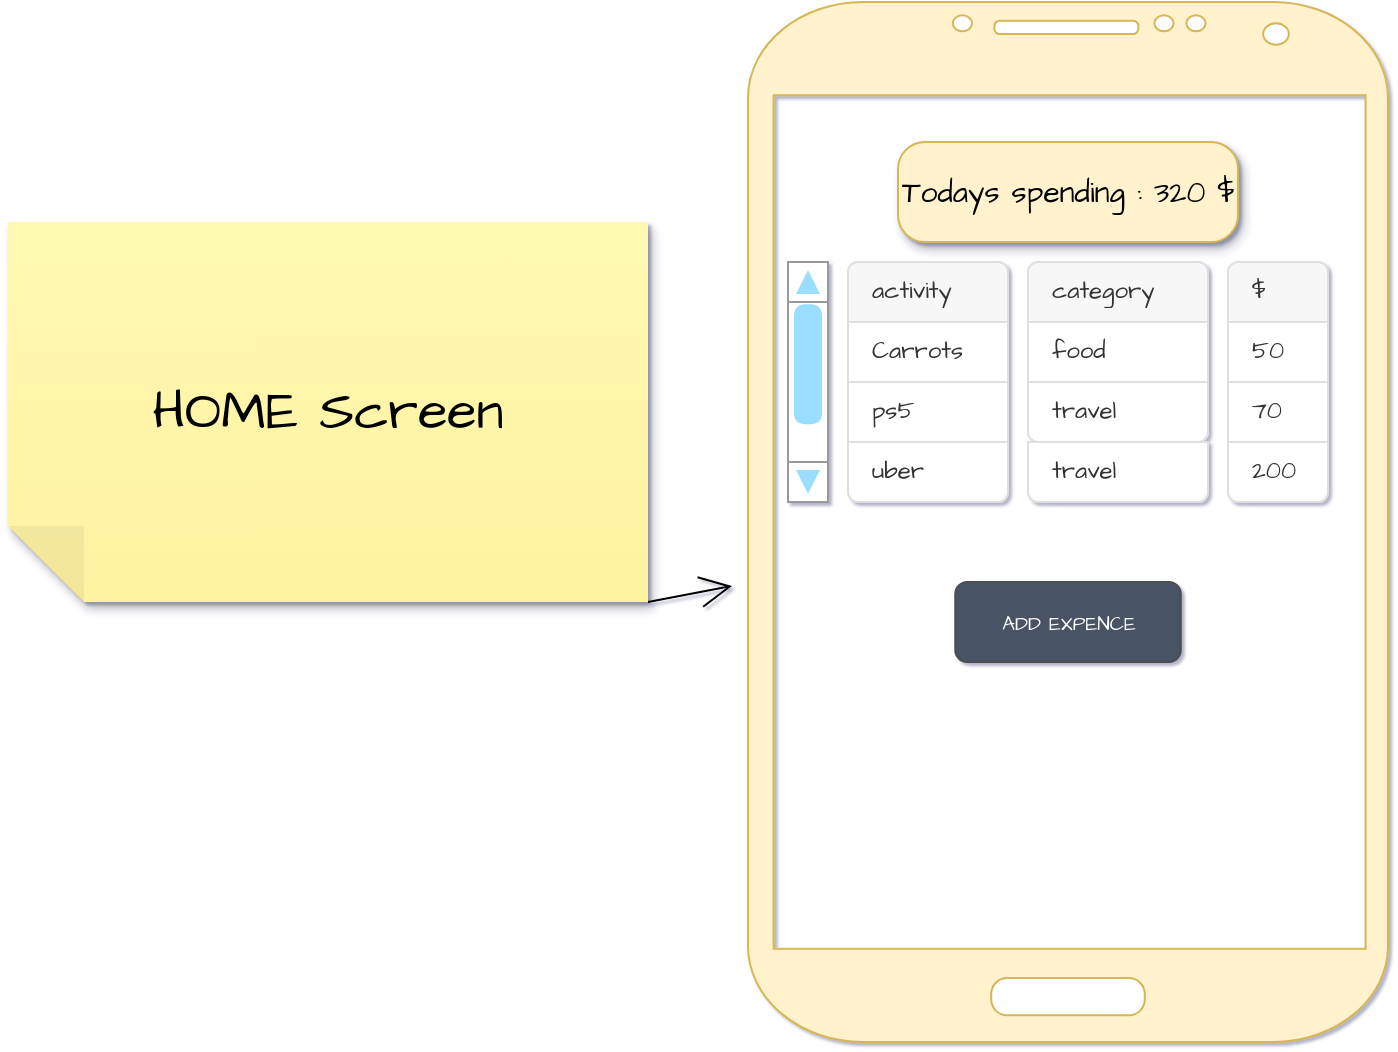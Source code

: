 <mxfile version="27.2.0">
  <diagram name="Page-1" id="_sAmLetkF1jzjKDBZ5vk">
    <mxGraphModel dx="1458" dy="910" grid="1" gridSize="10" guides="1" tooltips="1" connect="1" arrows="1" fold="1" page="0" pageScale="1" pageWidth="850" pageHeight="1100" background="#FFFFFF" math="0" shadow="1">
      <root>
        <mxCell id="0" />
        <mxCell id="1" parent="0" />
        <mxCell id="u0GjmMx4dIav31gZvIx9-2" value="" style="verticalLabelPosition=bottom;verticalAlign=top;html=1;shadow=0;dashed=0;strokeWidth=1;shape=mxgraph.android.phone2;fontFamily=Architects Daughter;fontSource=https%3A%2F%2Ffonts.googleapis.com%2Fcss%3Ffamily%3DArchitects%2BDaughter;fillColor=#fff2cc;strokeColor=#d6b656;gradientColor=none;fillStyle=auto;" vertex="1" parent="1">
          <mxGeometry x="60" y="-20" width="320" height="520" as="geometry" />
        </mxCell>
        <mxCell id="u0GjmMx4dIav31gZvIx9-10" style="edgeStyle=none;curved=1;rounded=0;orthogonalLoop=1;jettySize=auto;html=1;exitX=0;exitY=0;exitDx=0;exitDy=0;exitPerimeter=0;fontFamily=Architects Daughter;fontSource=https%3A%2F%2Ffonts.googleapis.com%2Fcss%3Ffamily%3DArchitects%2BDaughter;fontSize=16;startSize=14;endArrow=open;endSize=14;sourcePerimeterSpacing=8;targetPerimeterSpacing=8;" edge="1" parent="1" source="u0GjmMx4dIav31gZvIx9-6" target="u0GjmMx4dIav31gZvIx9-2">
          <mxGeometry relative="1" as="geometry" />
        </mxCell>
        <mxCell id="u0GjmMx4dIav31gZvIx9-6" value="&lt;font style=&quot;font-size: 27px;&quot;&gt;HOME Screen&lt;/font&gt;" style="shape=note;whiteSpace=wrap;html=1;backgroundOutline=1;fontColor=#000000;darkOpacity=0.05;fillColor=#FFF9B2;strokeColor=none;fillStyle=solid;direction=west;gradientDirection=north;gradientColor=#FFF2A1;shadow=1;size=38;pointerEvents=1;fontFamily=Architects Daughter;fontSource=https%3A%2F%2Ffonts.googleapis.com%2Fcss%3Ffamily%3DArchitects%2BDaughter;" vertex="1" parent="1">
          <mxGeometry x="-310" y="90" width="320" height="190" as="geometry" />
        </mxCell>
        <mxCell id="u0GjmMx4dIav31gZvIx9-11" value="ADD EXPENCE" style="rounded=1;html=1;shadow=0;dashed=0;whiteSpace=wrap;fontSize=10;fillColor=#485366;align=center;strokeColor=#4D4D4D;fontColor=#ffffff;fontFamily=Architects Daughter;fontSource=https%3A%2F%2Ffonts.googleapis.com%2Fcss%3Ffamily%3DArchitects%2BDaughter;" vertex="1" parent="1">
          <mxGeometry x="163.63" y="270" width="112.75" height="40" as="geometry" />
        </mxCell>
        <mxCell id="u0GjmMx4dIav31gZvIx9-22" value="" style="swimlane;fontStyle=0;childLayout=stackLayout;horizontal=1;startSize=0;horizontalStack=0;resizeParent=1;resizeParentMax=0;resizeLast=0;collapsible=0;marginBottom=0;whiteSpace=wrap;html=1;strokeColor=none;fillColor=none;fontFamily=Architects Daughter;fontSource=https%3A%2F%2Ffonts.googleapis.com%2Fcss%3Ffamily%3DArchitects%2BDaughter;" vertex="1" parent="1">
          <mxGeometry x="110" y="110" width="80" height="120" as="geometry" />
        </mxCell>
        <mxCell id="u0GjmMx4dIav31gZvIx9-23" value="activity" style="text;strokeColor=#DFDFDF;fillColor=#F7F7F7;align=left;verticalAlign=middle;spacingLeft=10;spacingRight=10;overflow=hidden;points=[[0,0.5],[1,0.5]];portConstraint=eastwest;rotatable=0;whiteSpace=wrap;html=1;shape=mxgraph.bootstrap.topButton;rSize=5;fontColor=#333333;fontFamily=Architects Daughter;fontSource=https%3A%2F%2Ffonts.googleapis.com%2Fcss%3Ffamily%3DArchitects%2BDaughter;" vertex="1" parent="u0GjmMx4dIav31gZvIx9-22">
          <mxGeometry width="80" height="30" as="geometry" />
        </mxCell>
        <mxCell id="u0GjmMx4dIav31gZvIx9-24" value="Carrots" style="text;strokeColor=#DFDFDF;fillColor=#FFFFFF;align=left;verticalAlign=middle;spacingLeft=10;spacingRight=10;overflow=hidden;points=[[0,0.5],[1,0.5]];portConstraint=eastwest;rotatable=0;whiteSpace=wrap;html=1;rSize=5;fontColor=#333333;fontFamily=Architects Daughter;fontSource=https%3A%2F%2Ffonts.googleapis.com%2Fcss%3Ffamily%3DArchitects%2BDaughter;imageAspect=1;" vertex="1" parent="u0GjmMx4dIav31gZvIx9-22">
          <mxGeometry y="30" width="80" height="30" as="geometry" />
        </mxCell>
        <mxCell id="u0GjmMx4dIav31gZvIx9-25" value="ps5" style="text;strokeColor=#DFDFDF;fillColor=#FFFFFF;align=left;verticalAlign=middle;spacingLeft=10;spacingRight=10;overflow=hidden;points=[[0,0.5],[1,0.5]];portConstraint=eastwest;rotatable=0;whiteSpace=wrap;html=1;rSize=5;fontColor=#333333;fontFamily=Architects Daughter;fontSource=https%3A%2F%2Ffonts.googleapis.com%2Fcss%3Ffamily%3DArchitects%2BDaughter;" vertex="1" parent="u0GjmMx4dIav31gZvIx9-22">
          <mxGeometry y="60" width="80" height="30" as="geometry" />
        </mxCell>
        <mxCell id="u0GjmMx4dIav31gZvIx9-26" value="uber" style="text;strokeColor=#DFDFDF;fillColor=#FFFFFF;align=left;verticalAlign=middle;spacingLeft=10;spacingRight=10;overflow=hidden;points=[[0,0.5],[1,0.5]];portConstraint=eastwest;rotatable=0;whiteSpace=wrap;html=1;shape=mxgraph.bootstrap.bottomButton;rSize=5;fontColor=#333333;fontFamily=Architects Daughter;fontSource=https%3A%2F%2Ffonts.googleapis.com%2Fcss%3Ffamily%3DArchitects%2BDaughter;" vertex="1" parent="u0GjmMx4dIav31gZvIx9-22">
          <mxGeometry y="90" width="80" height="30" as="geometry" />
        </mxCell>
        <mxCell id="u0GjmMx4dIav31gZvIx9-30" value="" style="swimlane;fontStyle=0;childLayout=stackLayout;horizontal=1;startSize=0;horizontalStack=0;resizeParent=1;resizeParentMax=0;resizeLast=0;collapsible=0;marginBottom=0;whiteSpace=wrap;html=1;strokeColor=none;fillColor=none;fontFamily=Architects Daughter;fontSource=https%3A%2F%2Ffonts.googleapis.com%2Fcss%3Ffamily%3DArchitects%2BDaughter;" vertex="1" parent="1">
          <mxGeometry x="200" y="110" width="90" height="120" as="geometry" />
        </mxCell>
        <mxCell id="u0GjmMx4dIav31gZvIx9-31" value="category" style="text;strokeColor=#DFDFDF;fillColor=#F7F7F7;align=left;verticalAlign=middle;spacingLeft=10;spacingRight=10;overflow=hidden;points=[[0,0.5],[1,0.5]];portConstraint=eastwest;rotatable=0;whiteSpace=wrap;html=1;shape=mxgraph.bootstrap.topButton;rSize=5;fontColor=#333333;fontFamily=Architects Daughter;fontSource=https%3A%2F%2Ffonts.googleapis.com%2Fcss%3Ffamily%3DArchitects%2BDaughter;" vertex="1" parent="u0GjmMx4dIav31gZvIx9-30">
          <mxGeometry width="90" height="30" as="geometry" />
        </mxCell>
        <mxCell id="u0GjmMx4dIav31gZvIx9-32" value="food" style="text;strokeColor=#DFDFDF;fillColor=#FFFFFF;align=left;verticalAlign=middle;spacingLeft=10;spacingRight=10;overflow=hidden;points=[[0,0.5],[1,0.5]];portConstraint=eastwest;rotatable=0;whiteSpace=wrap;html=1;rSize=5;fontColor=#333333;fontFamily=Architects Daughter;fontSource=https%3A%2F%2Ffonts.googleapis.com%2Fcss%3Ffamily%3DArchitects%2BDaughter;" vertex="1" parent="u0GjmMx4dIav31gZvIx9-30">
          <mxGeometry y="30" width="90" height="30" as="geometry" />
        </mxCell>
        <mxCell id="u0GjmMx4dIav31gZvIx9-34" value="travel" style="text;strokeColor=#DFDFDF;fillColor=#FFFFFF;align=left;verticalAlign=middle;spacingLeft=10;spacingRight=10;overflow=hidden;points=[[0,0.5],[1,0.5]];portConstraint=eastwest;rotatable=0;whiteSpace=wrap;html=1;shape=mxgraph.bootstrap.bottomButton;rSize=5;fontColor=#333333;fontFamily=Architects Daughter;fontSource=https%3A%2F%2Ffonts.googleapis.com%2Fcss%3Ffamily%3DArchitects%2BDaughter;" vertex="1" parent="u0GjmMx4dIav31gZvIx9-30">
          <mxGeometry y="60" width="90" height="30" as="geometry" />
        </mxCell>
        <mxCell id="u0GjmMx4dIav31gZvIx9-35" value="travel" style="text;strokeColor=#DFDFDF;fillColor=#FFFFFF;align=left;verticalAlign=middle;spacingLeft=10;spacingRight=10;overflow=hidden;points=[[0,0.5],[1,0.5]];portConstraint=eastwest;rotatable=0;whiteSpace=wrap;html=1;shape=mxgraph.bootstrap.bottomButton;rSize=5;fontColor=#333333;fontFamily=Architects Daughter;fontSource=https%3A%2F%2Ffonts.googleapis.com%2Fcss%3Ffamily%3DArchitects%2BDaughter;" vertex="1" parent="u0GjmMx4dIav31gZvIx9-30">
          <mxGeometry y="90" width="90" height="30" as="geometry" />
        </mxCell>
        <mxCell id="u0GjmMx4dIav31gZvIx9-36" value="" style="swimlane;fontStyle=0;childLayout=stackLayout;horizontal=1;startSize=0;horizontalStack=0;resizeParent=1;resizeParentMax=0;resizeLast=0;collapsible=0;marginBottom=0;whiteSpace=wrap;html=1;strokeColor=none;fillColor=none;fontFamily=Architects Daughter;fontSource=https%3A%2F%2Ffonts.googleapis.com%2Fcss%3Ffamily%3DArchitects%2BDaughter;" vertex="1" parent="1">
          <mxGeometry x="300" y="110" width="50" height="120" as="geometry" />
        </mxCell>
        <mxCell id="u0GjmMx4dIav31gZvIx9-37" value="$" style="text;strokeColor=#DFDFDF;fillColor=#F7F7F7;align=left;verticalAlign=middle;spacingLeft=10;spacingRight=10;overflow=hidden;points=[[0,0.5],[1,0.5]];portConstraint=eastwest;rotatable=0;whiteSpace=wrap;html=1;shape=mxgraph.bootstrap.topButton;rSize=5;fontColor=#333333;fontFamily=Architects Daughter;fontSource=https%3A%2F%2Ffonts.googleapis.com%2Fcss%3Ffamily%3DArchitects%2BDaughter;" vertex="1" parent="u0GjmMx4dIav31gZvIx9-36">
          <mxGeometry width="50" height="30" as="geometry" />
        </mxCell>
        <mxCell id="u0GjmMx4dIav31gZvIx9-38" value="50" style="text;strokeColor=#DFDFDF;fillColor=#FFFFFF;align=left;verticalAlign=middle;spacingLeft=10;spacingRight=10;overflow=hidden;points=[[0,0.5],[1,0.5]];portConstraint=eastwest;rotatable=0;whiteSpace=wrap;html=1;rSize=5;fontColor=#333333;fontFamily=Architects Daughter;fontSource=https%3A%2F%2Ffonts.googleapis.com%2Fcss%3Ffamily%3DArchitects%2BDaughter;" vertex="1" parent="u0GjmMx4dIav31gZvIx9-36">
          <mxGeometry y="30" width="50" height="30" as="geometry" />
        </mxCell>
        <mxCell id="u0GjmMx4dIav31gZvIx9-39" value="70" style="text;strokeColor=#DFDFDF;fillColor=#FFFFFF;align=left;verticalAlign=middle;spacingLeft=10;spacingRight=10;overflow=hidden;points=[[0,0.5],[1,0.5]];portConstraint=eastwest;rotatable=0;whiteSpace=wrap;html=1;rSize=5;fontColor=#333333;fontFamily=Architects Daughter;fontSource=https%3A%2F%2Ffonts.googleapis.com%2Fcss%3Ffamily%3DArchitects%2BDaughter;" vertex="1" parent="u0GjmMx4dIav31gZvIx9-36">
          <mxGeometry y="60" width="50" height="30" as="geometry" />
        </mxCell>
        <mxCell id="u0GjmMx4dIav31gZvIx9-40" value="200" style="text;strokeColor=#DFDFDF;fillColor=#FFFFFF;align=left;verticalAlign=middle;spacingLeft=10;spacingRight=10;overflow=hidden;points=[[0,0.5],[1,0.5]];portConstraint=eastwest;rotatable=0;whiteSpace=wrap;html=1;shape=mxgraph.bootstrap.bottomButton;rSize=5;fontColor=#333333;fontFamily=Architects Daughter;fontSource=https%3A%2F%2Ffonts.googleapis.com%2Fcss%3Ffamily%3DArchitects%2BDaughter;" vertex="1" parent="u0GjmMx4dIav31gZvIx9-36">
          <mxGeometry y="90" width="50" height="30" as="geometry" />
        </mxCell>
        <mxCell id="u0GjmMx4dIav31gZvIx9-41" value="Todays spending : 320 $" style="text;html=1;align=center;verticalAlign=middle;whiteSpace=wrap;rounded=1;fontFamily=Architects Daughter;fontSource=https%3A%2F%2Ffonts.googleapis.com%2Fcss%3Ffamily%3DArchitects%2BDaughter;fillColor=#fff2cc;strokeColor=#d6b656;fontSize=15;textShadow=0;labelBackgroundColor=none;arcSize=27;strokeWidth=1;perimeterSpacing=0;glass=0;shadow=1;" vertex="1" parent="1">
          <mxGeometry x="135" y="50" width="170" height="50" as="geometry" />
        </mxCell>
        <mxCell id="u0GjmMx4dIav31gZvIx9-43" value="" style="verticalLabelPosition=bottom;shadow=0;dashed=0;align=center;html=1;verticalAlign=top;strokeWidth=1;shape=mxgraph.mockup.navigation.scrollBar;strokeColor=#999999;barPos=94.286;fillColor2=#99ddff;strokeColor2=none;direction=north;fontFamily=Architects Daughter;fontSource=https%3A%2F%2Ffonts.googleapis.com%2Fcss%3Ffamily%3DArchitects%2BDaughter;" vertex="1" parent="1">
          <mxGeometry x="80" y="110" width="10" height="120" as="geometry" />
        </mxCell>
      </root>
    </mxGraphModel>
  </diagram>
</mxfile>
